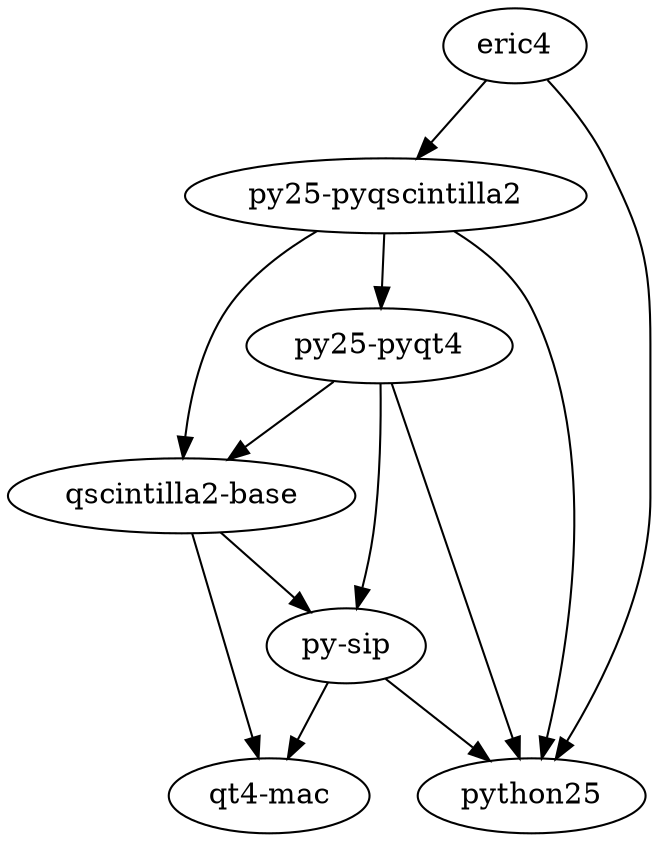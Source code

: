 strict digraph eric4 {

    eric [label="eric4"];
    python [label="python25"];
    qt4 [label="qt4-mac"];
    sip [label="py-sip"];
    qscintilla2 [label="qscintilla2-base"];
    pyqt4 [label="py25-pyqt4"];
    pyqscintilla2 [label="py25-pyqscintilla2"];
        
    eric -> python;    
    eric -> pyqscintilla2 -> pyqt4 -> qscintilla2 -> sip -> qt4;    

    pyqscintilla2 -> qscintilla2 -> qt4;
    pyqscintilla2 -> pyqt4 -> qscintilla2;
    pyqscintilla2 -> python;
    
    pyqt4 -> sip -> qt4; 
    pyqt4 -> python;
    sip -> python;
}